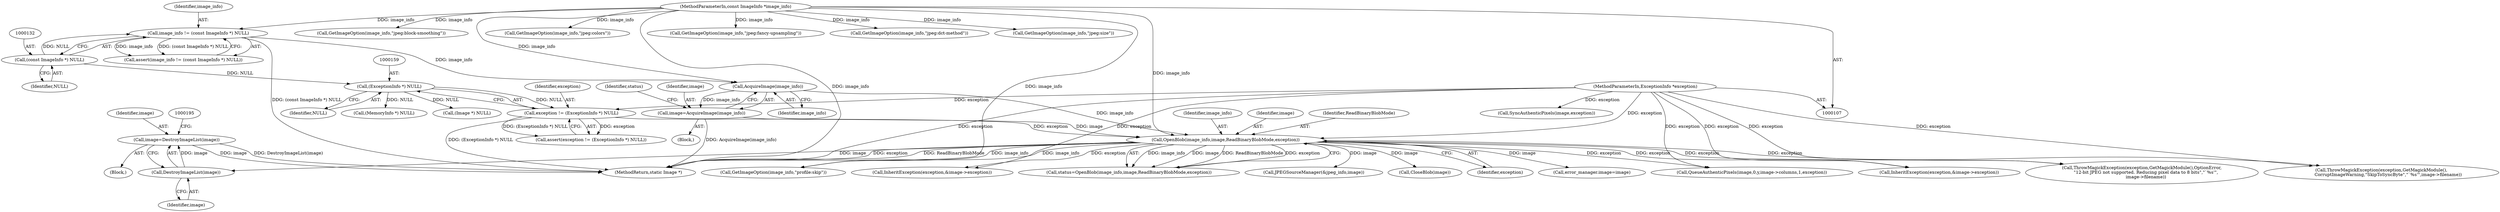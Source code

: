 digraph "0_ImageMagick_58cf5bf4fade82e3b510e8f3463a967278a3e410@pointer" {
"1000189" [label="(Call,image=DestroyImageList(image))"];
"1000191" [label="(Call,DestroyImageList(image))"];
"1000179" [label="(Call,OpenBlob(image_info,image,ReadBinaryBlobMode,exception))"];
"1000175" [label="(Call,AcquireImage(image_info))"];
"1000129" [label="(Call,image_info != (const ImageInfo *) NULL)"];
"1000108" [label="(MethodParameterIn,const ImageInfo *image_info)"];
"1000131" [label="(Call,(const ImageInfo *) NULL)"];
"1000173" [label="(Call,image=AcquireImage(image_info))"];
"1000156" [label="(Call,exception != (ExceptionInfo *) NULL)"];
"1000109" [label="(MethodParameterIn,ExceptionInfo *exception)"];
"1000158" [label="(Call,(ExceptionInfo *) NULL)"];
"1000175" [label="(Call,AcquireImage(image_info))"];
"1000157" [label="(Identifier,exception)"];
"1000320" [label="(Call,GetImageOption(image_info,\"profile:skip\"))"];
"1000180" [label="(Identifier,image_info)"];
"1000697" [label="(Call,GetImageOption(image_info,\"jpeg:block-smoothing\"))"];
"1001792" [label="(Call,SyncAuthenticPixels(image,exception))"];
"1000183" [label="(Identifier,exception)"];
"1000110" [label="(Block,)"];
"1000156" [label="(Call,exception != (ExceptionInfo *) NULL)"];
"1000108" [label="(MethodParameterIn,const ImageInfo *image_info)"];
"1000235" [label="(Call,error_manager.image=image)"];
"1000173" [label="(Call,image=AcquireImage(image_info))"];
"1000155" [label="(Call,assert(exception != (ExceptionInfo *) NULL))"];
"1001070" [label="(Call,InheritException(exception,&image->exception))"];
"1000672" [label="(Call,GetImageOption(image_info,\"jpeg:colors\"))"];
"1000129" [label="(Call,image_info != (const ImageInfo *) NULL)"];
"1000176" [label="(Identifier,image_info)"];
"1000177" [label="(Call,status=OpenBlob(image_info,image,ReadBinaryBlobMode,exception))"];
"1000650" [label="(Call,ThrowMagickException(exception,GetMagickModule(),OptionError,\n      \"12-bit JPEG not supported. Reducing pixel data to 8 bits\",\"`%s'\",\n      image->filename))"];
"1000192" [label="(Identifier,image)"];
"1000160" [label="(Identifier,NULL)"];
"1000174" [label="(Identifier,image)"];
"1000232" [label="(Call,(MemoryInfo *) NULL)"];
"1001382" [label="(Call,ThrowMagickException(exception,GetMagickModule(),\n          CorruptImageWarning,\"SkipToSyncByte\",\"`%s'\",image->filename))"];
"1000131" [label="(Call,(const ImageInfo *) NULL)"];
"1000133" [label="(Identifier,NULL)"];
"1000309" [label="(Call,JPEGSourceManager(&jpeg_info,image))"];
"1000806" [label="(Call,GetImageOption(image_info,\"jpeg:fancy-upsampling\"))"];
"1000189" [label="(Call,image=DestroyImageList(image))"];
"1000128" [label="(Call,assert(image_info != (const ImageInfo *) NULL))"];
"1000178" [label="(Identifier,status)"];
"1000158" [label="(Call,(ExceptionInfo *) NULL)"];
"1000724" [label="(Call,GetImageOption(image_info,\"jpeg:dct-method\"))"];
"1000269" [label="(Call,CloseBlob(image))"];
"1000191" [label="(Call,DestroyImageList(image))"];
"1000289" [label="(Call,InheritException(exception,&image->exception))"];
"1000179" [label="(Call,OpenBlob(image_info,image,ReadBinaryBlobMode,exception))"];
"1000188" [label="(Block,)"];
"1000130" [label="(Identifier,image_info)"];
"1001853" [label="(MethodReturn,static Image *)"];
"1000181" [label="(Identifier,image)"];
"1001397" [label="(Call,QueueAuthenticPixels(image,0,y,image->columns,1,exception))"];
"1000490" [label="(Call,GetImageOption(image_info,\"jpeg:size\"))"];
"1000182" [label="(Identifier,ReadBinaryBlobMode)"];
"1000194" [label="(Call,(Image *) NULL)"];
"1000109" [label="(MethodParameterIn,ExceptionInfo *exception)"];
"1000190" [label="(Identifier,image)"];
"1000189" -> "1000188"  [label="AST: "];
"1000189" -> "1000191"  [label="CFG: "];
"1000190" -> "1000189"  [label="AST: "];
"1000191" -> "1000189"  [label="AST: "];
"1000195" -> "1000189"  [label="CFG: "];
"1000189" -> "1001853"  [label="DDG: image"];
"1000189" -> "1001853"  [label="DDG: DestroyImageList(image)"];
"1000191" -> "1000189"  [label="DDG: image"];
"1000191" -> "1000192"  [label="CFG: "];
"1000192" -> "1000191"  [label="AST: "];
"1000179" -> "1000191"  [label="DDG: image"];
"1000179" -> "1000177"  [label="AST: "];
"1000179" -> "1000183"  [label="CFG: "];
"1000180" -> "1000179"  [label="AST: "];
"1000181" -> "1000179"  [label="AST: "];
"1000182" -> "1000179"  [label="AST: "];
"1000183" -> "1000179"  [label="AST: "];
"1000177" -> "1000179"  [label="CFG: "];
"1000179" -> "1001853"  [label="DDG: ReadBinaryBlobMode"];
"1000179" -> "1001853"  [label="DDG: image_info"];
"1000179" -> "1001853"  [label="DDG: exception"];
"1000179" -> "1000177"  [label="DDG: image_info"];
"1000179" -> "1000177"  [label="DDG: image"];
"1000179" -> "1000177"  [label="DDG: ReadBinaryBlobMode"];
"1000179" -> "1000177"  [label="DDG: exception"];
"1000175" -> "1000179"  [label="DDG: image_info"];
"1000108" -> "1000179"  [label="DDG: image_info"];
"1000173" -> "1000179"  [label="DDG: image"];
"1000156" -> "1000179"  [label="DDG: exception"];
"1000109" -> "1000179"  [label="DDG: exception"];
"1000179" -> "1000235"  [label="DDG: image"];
"1000179" -> "1000269"  [label="DDG: image"];
"1000179" -> "1000289"  [label="DDG: exception"];
"1000179" -> "1000309"  [label="DDG: image"];
"1000179" -> "1000320"  [label="DDG: image_info"];
"1000179" -> "1000650"  [label="DDG: exception"];
"1000179" -> "1001070"  [label="DDG: exception"];
"1000179" -> "1001382"  [label="DDG: exception"];
"1000179" -> "1001397"  [label="DDG: exception"];
"1000175" -> "1000173"  [label="AST: "];
"1000175" -> "1000176"  [label="CFG: "];
"1000176" -> "1000175"  [label="AST: "];
"1000173" -> "1000175"  [label="CFG: "];
"1000175" -> "1000173"  [label="DDG: image_info"];
"1000129" -> "1000175"  [label="DDG: image_info"];
"1000108" -> "1000175"  [label="DDG: image_info"];
"1000129" -> "1000128"  [label="AST: "];
"1000129" -> "1000131"  [label="CFG: "];
"1000130" -> "1000129"  [label="AST: "];
"1000131" -> "1000129"  [label="AST: "];
"1000128" -> "1000129"  [label="CFG: "];
"1000129" -> "1001853"  [label="DDG: (const ImageInfo *) NULL"];
"1000129" -> "1000128"  [label="DDG: image_info"];
"1000129" -> "1000128"  [label="DDG: (const ImageInfo *) NULL"];
"1000108" -> "1000129"  [label="DDG: image_info"];
"1000131" -> "1000129"  [label="DDG: NULL"];
"1000108" -> "1000107"  [label="AST: "];
"1000108" -> "1001853"  [label="DDG: image_info"];
"1000108" -> "1000320"  [label="DDG: image_info"];
"1000108" -> "1000490"  [label="DDG: image_info"];
"1000108" -> "1000672"  [label="DDG: image_info"];
"1000108" -> "1000697"  [label="DDG: image_info"];
"1000108" -> "1000724"  [label="DDG: image_info"];
"1000108" -> "1000806"  [label="DDG: image_info"];
"1000131" -> "1000133"  [label="CFG: "];
"1000132" -> "1000131"  [label="AST: "];
"1000133" -> "1000131"  [label="AST: "];
"1000131" -> "1000158"  [label="DDG: NULL"];
"1000173" -> "1000110"  [label="AST: "];
"1000174" -> "1000173"  [label="AST: "];
"1000178" -> "1000173"  [label="CFG: "];
"1000173" -> "1001853"  [label="DDG: AcquireImage(image_info)"];
"1000156" -> "1000155"  [label="AST: "];
"1000156" -> "1000158"  [label="CFG: "];
"1000157" -> "1000156"  [label="AST: "];
"1000158" -> "1000156"  [label="AST: "];
"1000155" -> "1000156"  [label="CFG: "];
"1000156" -> "1001853"  [label="DDG: (ExceptionInfo *) NULL"];
"1000156" -> "1000155"  [label="DDG: exception"];
"1000156" -> "1000155"  [label="DDG: (ExceptionInfo *) NULL"];
"1000109" -> "1000156"  [label="DDG: exception"];
"1000158" -> "1000156"  [label="DDG: NULL"];
"1000109" -> "1000107"  [label="AST: "];
"1000109" -> "1001853"  [label="DDG: exception"];
"1000109" -> "1000289"  [label="DDG: exception"];
"1000109" -> "1000650"  [label="DDG: exception"];
"1000109" -> "1001070"  [label="DDG: exception"];
"1000109" -> "1001382"  [label="DDG: exception"];
"1000109" -> "1001397"  [label="DDG: exception"];
"1000109" -> "1001792"  [label="DDG: exception"];
"1000158" -> "1000160"  [label="CFG: "];
"1000159" -> "1000158"  [label="AST: "];
"1000160" -> "1000158"  [label="AST: "];
"1000158" -> "1000194"  [label="DDG: NULL"];
"1000158" -> "1000232"  [label="DDG: NULL"];
}
